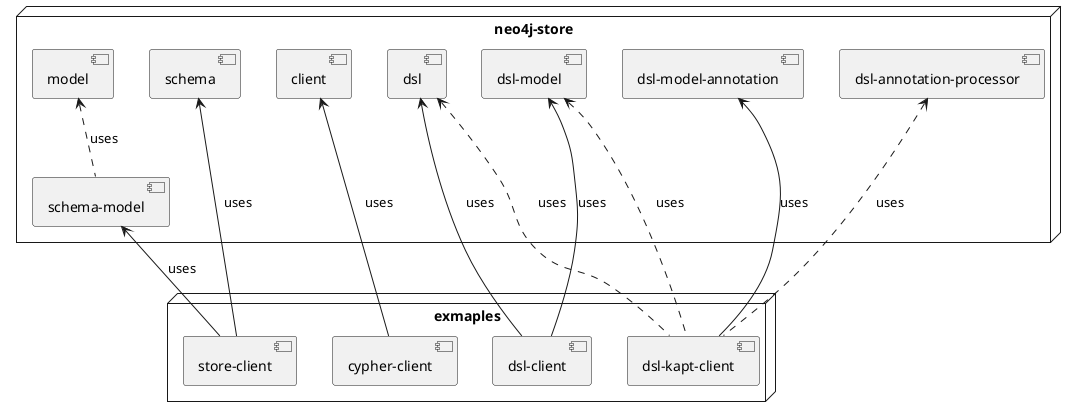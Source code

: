@startuml

node neo4j-store {
    [client]
    [model]
    [schema-model]
    [schema]
    [dsl-model]
    [dsl]
    [dsl-model-annotation]
    [dsl-annotation-processor]
}

node exmaples {
    [cypher-client]
    [store-client]
    [dsl-kapt-client]
    [dsl-client]
}

[client] <-- [cypher-client] : uses

[model] <.. [schema-model] : uses


[schema] <-- [store-client] : uses
[schema-model] <-- [store-client] : uses

[dsl] <-- [dsl-client] : uses
[dsl-model] <-- [dsl-client] : uses

[dsl-model-annotation] <-- [dsl-kapt-client] : uses
[dsl-annotation-processor] <.. [dsl-kapt-client] : uses
[dsl] <.. [dsl-kapt-client] : uses
[dsl-model] <.. [dsl-kapt-client] : uses

@enduml